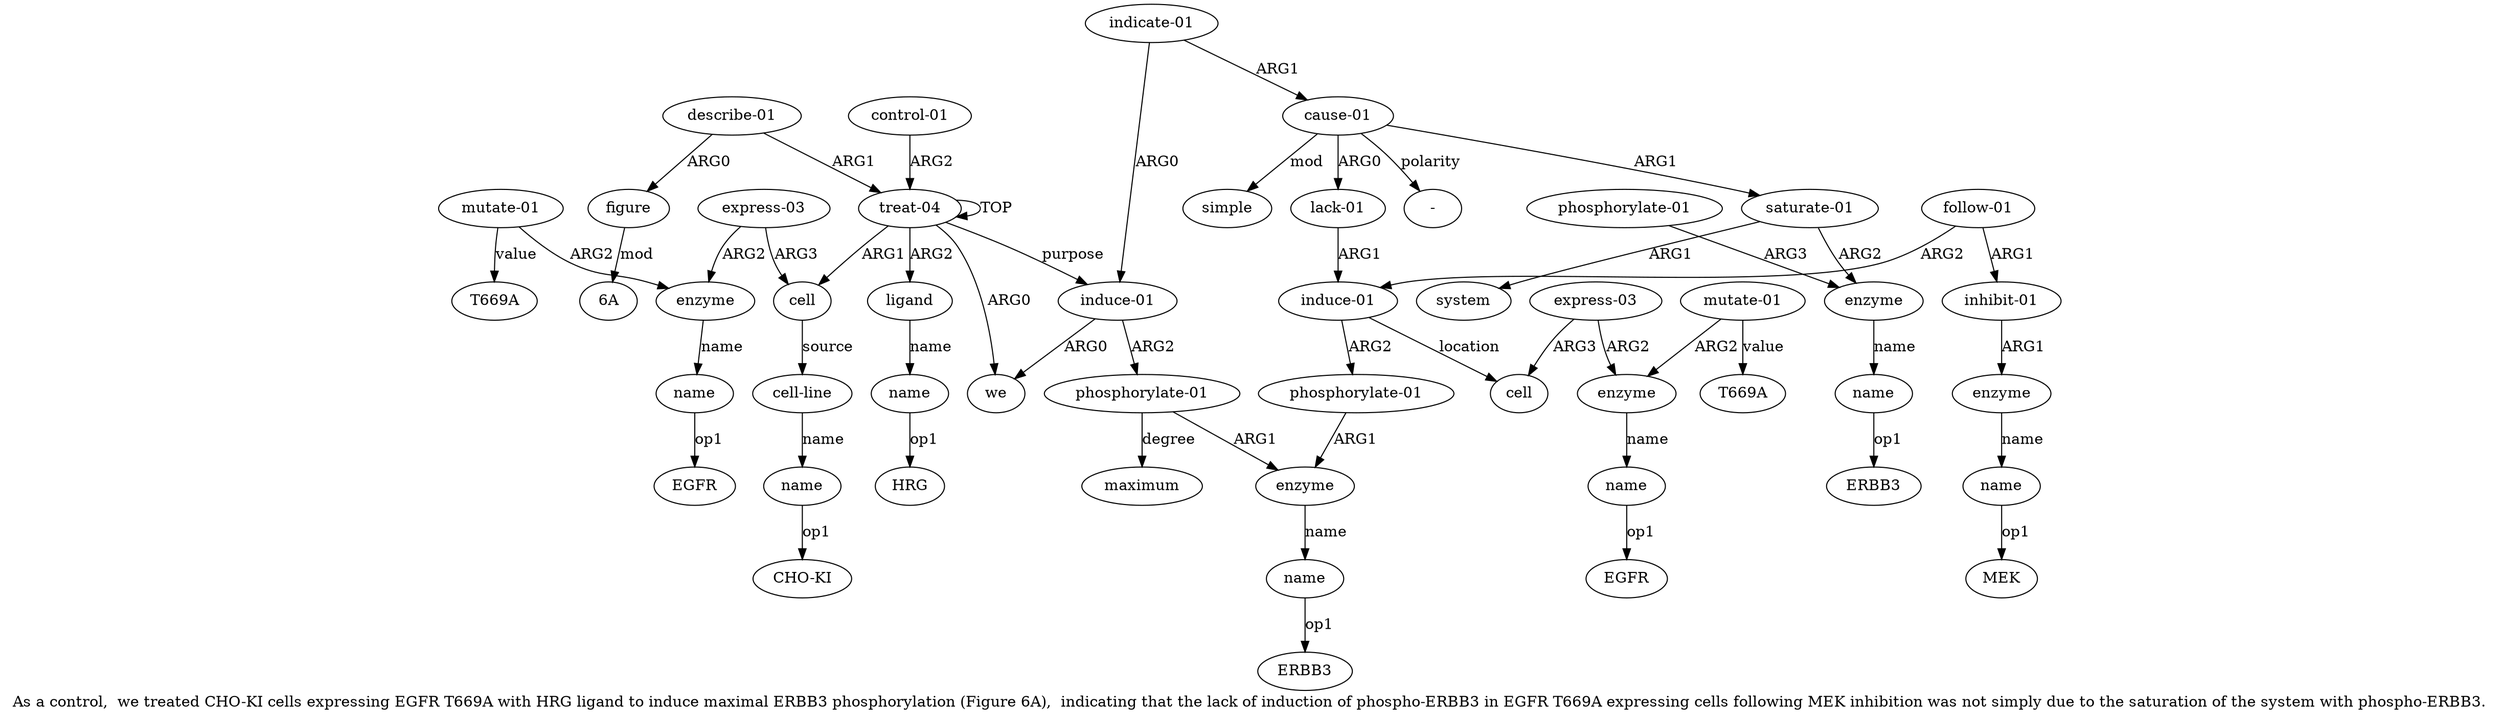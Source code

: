 digraph  {
	graph [label="As a control,  we treated CHO-KI cells expressing EGFR T669A with HRG ligand to induce maximal ERBB3 phosphorylation (Figure 6A),  \
indicating that the lack of induction of phospho-ERBB3 in EGFR T669A expressing cells following MEK inhibition was not simply due \
to the saturation of the system with phospho-ERBB3."];
	node [label="\N"];
	a20	 [color=black,
		gold_ind=20,
		gold_label="phosphorylate-01",
		label="phosphorylate-01",
		test_ind=20,
		test_label="phosphorylate-01"];
	a13	 [color=black,
		gold_ind=13,
		gold_label=enzyme,
		label=enzyme,
		test_ind=13,
		test_label=enzyme];
	a20 -> a13 [key=0,
	color=black,
	gold_label=ARG1,
	label=ARG1,
	test_label=ARG1];
a21 [color=black,
	gold_ind=21,
	gold_label=cell,
	label=cell,
	test_ind=21,
	test_label=cell];
a22 [color=black,
	gold_ind=22,
	gold_label="express-03",
	label="express-03",
	test_ind=22,
	test_label="express-03"];
a22 -> a21 [key=0,
color=black,
gold_label=ARG3,
label=ARG3,
test_label=ARG3];
a23 [color=black,
gold_ind=23,
gold_label=enzyme,
label=enzyme,
test_ind=23,
test_label=enzyme];
a22 -> a23 [key=0,
color=black,
gold_label=ARG2,
label=ARG2,
test_label=ARG2];
a24 [color=black,
gold_ind=24,
gold_label=name,
label=name,
test_ind=24,
test_label=name];
a23 -> a24 [key=0,
color=black,
gold_label=name,
label=name,
test_label=name];
"a24 EGFR" [color=black,
gold_ind=-1,
gold_label=EGFR,
label=EGFR,
test_ind=-1,
test_label=EGFR];
a24 -> "a24 EGFR" [key=0,
color=black,
gold_label=op1,
label=op1,
test_label=op1];
a25 [color=black,
gold_ind=25,
gold_label="mutate-01",
label="mutate-01",
test_ind=25,
test_label="mutate-01"];
a25 -> a23 [key=0,
color=black,
gold_label=ARG2,
label=ARG2,
test_label=ARG2];
"a25 T669A" [color=black,
gold_ind=-1,
gold_label=T669A,
label=T669A,
test_ind=-1,
test_label=T669A];
a25 -> "a25 T669A" [key=0,
color=black,
gold_label=value,
label=value,
test_label=value];
a26 [color=black,
gold_ind=26,
gold_label="follow-01",
label="follow-01",
test_ind=26,
test_label="follow-01"];
a27 [color=black,
gold_ind=27,
gold_label="inhibit-01",
label="inhibit-01",
test_ind=27,
test_label="inhibit-01"];
a26 -> a27 [key=0,
color=black,
gold_label=ARG1,
label=ARG1,
test_label=ARG1];
a19 [color=black,
gold_ind=19,
gold_label="induce-01",
label="induce-01",
test_ind=19,
test_label="induce-01"];
a26 -> a19 [key=0,
color=black,
gold_label=ARG2,
label=ARG2,
test_label=ARG2];
a28 [color=black,
gold_ind=28,
gold_label=enzyme,
label=enzyme,
test_ind=28,
test_label=enzyme];
a27 -> a28 [key=0,
color=black,
gold_label=ARG1,
label=ARG1,
test_label=ARG1];
a29 [color=black,
gold_ind=29,
gold_label=name,
label=name,
test_ind=29,
test_label=name];
a28 -> a29 [key=0,
color=black,
gold_label=name,
label=name,
test_label=name];
"a29 MEK" [color=black,
gold_ind=-1,
gold_label=MEK,
label=MEK,
test_ind=-1,
test_label=MEK];
a29 -> "a29 MEK" [key=0,
color=black,
gold_label=op1,
label=op1,
test_label=op1];
a31 [color=black,
gold_ind=31,
gold_label=system,
label=system,
test_ind=31,
test_label=system];
"a10 HRG" [color=black,
gold_ind=-1,
gold_label=HRG,
label=HRG,
test_ind=-1,
test_label=HRG];
a30 [color=black,
gold_ind=30,
gold_label="saturate-01",
label="saturate-01",
test_ind=30,
test_label="saturate-01"];
a30 -> a31 [key=0,
color=black,
gold_label=ARG1,
label=ARG1,
test_label=ARG1];
a32 [color=black,
gold_ind=32,
gold_label=enzyme,
label=enzyme,
test_ind=32,
test_label=enzyme];
a30 -> a32 [key=0,
color=black,
gold_label=ARG2,
label=ARG2,
test_label=ARG2];
a37 [color=black,
gold_ind=37,
gold_label=figure,
label=figure,
test_ind=37,
test_label=figure];
"a37 6A" [color=black,
gold_ind=-1,
gold_label="6A",
label="6A",
test_ind=-1,
test_label="6A"];
a37 -> "a37 6A" [key=0,
color=black,
gold_label=mod,
label=mod,
test_label=mod];
"a7 EGFR" [color=black,
gold_ind=-1,
gold_label=EGFR,
label=EGFR,
test_ind=-1,
test_label=EGFR];
a36 [color=black,
gold_ind=36,
gold_label="describe-01",
label="describe-01",
test_ind=36,
test_label="describe-01"];
a36 -> a37 [key=0,
color=black,
gold_label=ARG0,
label=ARG0,
test_label=ARG0];
a0 [color=black,
gold_ind=0,
gold_label="treat-04",
label="treat-04",
test_ind=0,
test_label="treat-04"];
a36 -> a0 [key=0,
color=black,
gold_label=ARG1,
label=ARG1,
test_label=ARG1];
a33 [color=black,
gold_ind=33,
gold_label=name,
label=name,
test_ind=33,
test_label=name];
"a33 ERBB3" [color=black,
gold_ind=-1,
gold_label=ERBB3,
label=ERBB3,
test_ind=-1,
test_label=ERBB3];
a33 -> "a33 ERBB3" [key=0,
color=black,
gold_label=op1,
label=op1,
test_label=op1];
a35 [color=black,
gold_ind=35,
gold_label=simple,
label=simple,
test_ind=35,
test_label=simple];
a34 [color=black,
gold_ind=34,
gold_label="phosphorylate-01",
label="phosphorylate-01",
test_ind=34,
test_label="phosphorylate-01"];
a34 -> a32 [key=0,
color=black,
gold_label=ARG3,
label=ARG3,
test_label=ARG3];
"a4 CHO-KI" [color=black,
gold_ind=-1,
gold_label="CHO-KI",
label="CHO-KI",
test_ind=-1,
test_label="CHO-KI"];
"a14 ERBB3" [color=black,
gold_ind=-1,
gold_label=ERBB3,
label=ERBB3,
test_ind=-1,
test_label=ERBB3];
a32 -> a33 [key=0,
color=black,
gold_label=name,
label=name,
test_label=name];
a15 [color=black,
gold_ind=15,
gold_label=maximum,
label=maximum,
test_ind=15,
test_label=maximum];
a14 [color=black,
gold_ind=14,
gold_label=name,
label=name,
test_ind=14,
test_label=name];
a14 -> "a14 ERBB3" [key=0,
color=black,
gold_label=op1,
label=op1,
test_label=op1];
a17 [color=black,
gold_ind=17,
gold_label="cause-01",
label="cause-01",
test_ind=17,
test_label="cause-01"];
a17 -> a30 [key=0,
color=black,
gold_label=ARG1,
label=ARG1,
test_label=ARG1];
a17 -> a35 [key=0,
color=black,
gold_label=mod,
label=mod,
test_label=mod];
a18 [color=black,
gold_ind=18,
gold_label="lack-01",
label="lack-01",
test_ind=18,
test_label="lack-01"];
a17 -> a18 [key=0,
color=black,
gold_label=ARG0,
label=ARG0,
test_label=ARG0];
"a17 -" [color=black,
gold_ind=-1,
gold_label="-",
label="-",
test_ind=-1,
test_label="-"];
a17 -> "a17 -" [key=0,
color=black,
gold_label=polarity,
label=polarity,
test_label=polarity];
a16 [color=black,
gold_ind=16,
gold_label="indicate-01",
label="indicate-01",
test_ind=16,
test_label="indicate-01"];
a16 -> a17 [key=0,
color=black,
gold_label=ARG1,
label=ARG1,
test_label=ARG1];
a11 [color=black,
gold_ind=11,
gold_label="induce-01",
label="induce-01",
test_ind=11,
test_label="induce-01"];
a16 -> a11 [key=0,
color=black,
gold_label=ARG0,
label=ARG0,
test_label=ARG0];
a12 [color=black,
gold_ind=12,
gold_label="phosphorylate-01",
label="phosphorylate-01",
test_ind=12,
test_label="phosphorylate-01"];
a11 -> a12 [key=0,
color=black,
gold_label=ARG2,
label=ARG2,
test_label=ARG2];
a1 [color=black,
gold_ind=1,
gold_label=we,
label=we,
test_ind=1,
test_label=we];
a11 -> a1 [key=0,
color=black,
gold_label=ARG0,
label=ARG0,
test_label=ARG0];
a10 [color=black,
gold_ind=10,
gold_label=name,
label=name,
test_ind=10,
test_label=name];
a10 -> "a10 HRG" [key=0,
color=black,
gold_label=op1,
label=op1,
test_label=op1];
a13 -> a14 [key=0,
color=black,
gold_label=name,
label=name,
test_label=name];
a12 -> a15 [key=0,
color=black,
gold_label=degree,
label=degree,
test_label=degree];
a12 -> a13 [key=0,
color=black,
gold_label=ARG1,
label=ARG1,
test_label=ARG1];
a38 [color=black,
gold_ind=38,
gold_label="control-01",
label="control-01",
test_ind=38,
test_label="control-01"];
a38 -> a0 [key=0,
color=black,
gold_label=ARG2,
label=ARG2,
test_label=ARG2];
a19 -> a20 [key=0,
color=black,
gold_label=ARG2,
label=ARG2,
test_label=ARG2];
a19 -> a21 [key=0,
color=black,
gold_label=location,
label=location,
test_label=location];
a18 -> a19 [key=0,
color=black,
gold_label=ARG1,
label=ARG1,
test_label=ARG1];
a0 -> a11 [key=0,
color=black,
gold_label=purpose,
label=purpose,
test_label=purpose];
a0 -> a1 [key=0,
color=black,
gold_label=ARG0,
label=ARG0,
test_label=ARG0];
a0 -> a0 [key=0,
color=black,
gold_label=TOP,
label=TOP,
test_label=TOP];
a2 [color=black,
gold_ind=2,
gold_label=cell,
label=cell,
test_ind=2,
test_label=cell];
a0 -> a2 [key=0,
color=black,
gold_label=ARG1,
label=ARG1,
test_label=ARG1];
a9 [color=black,
gold_ind=9,
gold_label=ligand,
label=ligand,
test_ind=9,
test_label=ligand];
a0 -> a9 [key=0,
color=black,
gold_label=ARG2,
label=ARG2,
test_label=ARG2];
a3 [color=black,
gold_ind=3,
gold_label="cell-line",
label="cell-line",
test_ind=3,
test_label="cell-line"];
a4 [color=black,
gold_ind=4,
gold_label=name,
label=name,
test_ind=4,
test_label=name];
a3 -> a4 [key=0,
color=black,
gold_label=name,
label=name,
test_label=name];
a2 -> a3 [key=0,
color=black,
gold_label=source,
label=source,
test_label=source];
a5 [color=black,
gold_ind=5,
gold_label="express-03",
label="express-03",
test_ind=5,
test_label="express-03"];
a5 -> a2 [key=0,
color=black,
gold_label=ARG3,
label=ARG3,
test_label=ARG3];
a6 [color=black,
gold_ind=6,
gold_label=enzyme,
label=enzyme,
test_ind=6,
test_label=enzyme];
a5 -> a6 [key=0,
color=black,
gold_label=ARG2,
label=ARG2,
test_label=ARG2];
a4 -> "a4 CHO-KI" [key=0,
color=black,
gold_label=op1,
label=op1,
test_label=op1];
a7 [color=black,
gold_ind=7,
gold_label=name,
label=name,
test_ind=7,
test_label=name];
a7 -> "a7 EGFR" [key=0,
color=black,
gold_label=op1,
label=op1,
test_label=op1];
a6 -> a7 [key=0,
color=black,
gold_label=name,
label=name,
test_label=name];
a9 -> a10 [key=0,
color=black,
gold_label=name,
label=name,
test_label=name];
a8 [color=black,
gold_ind=8,
gold_label="mutate-01",
label="mutate-01",
test_ind=8,
test_label="mutate-01"];
a8 -> a6 [key=0,
color=black,
gold_label=ARG2,
label=ARG2,
test_label=ARG2];
"a8 T669A" [color=black,
gold_ind=-1,
gold_label=T669A,
label=T669A,
test_ind=-1,
test_label=T669A];
a8 -> "a8 T669A" [key=0,
color=black,
gold_label=value,
label=value,
test_label=value];
}
